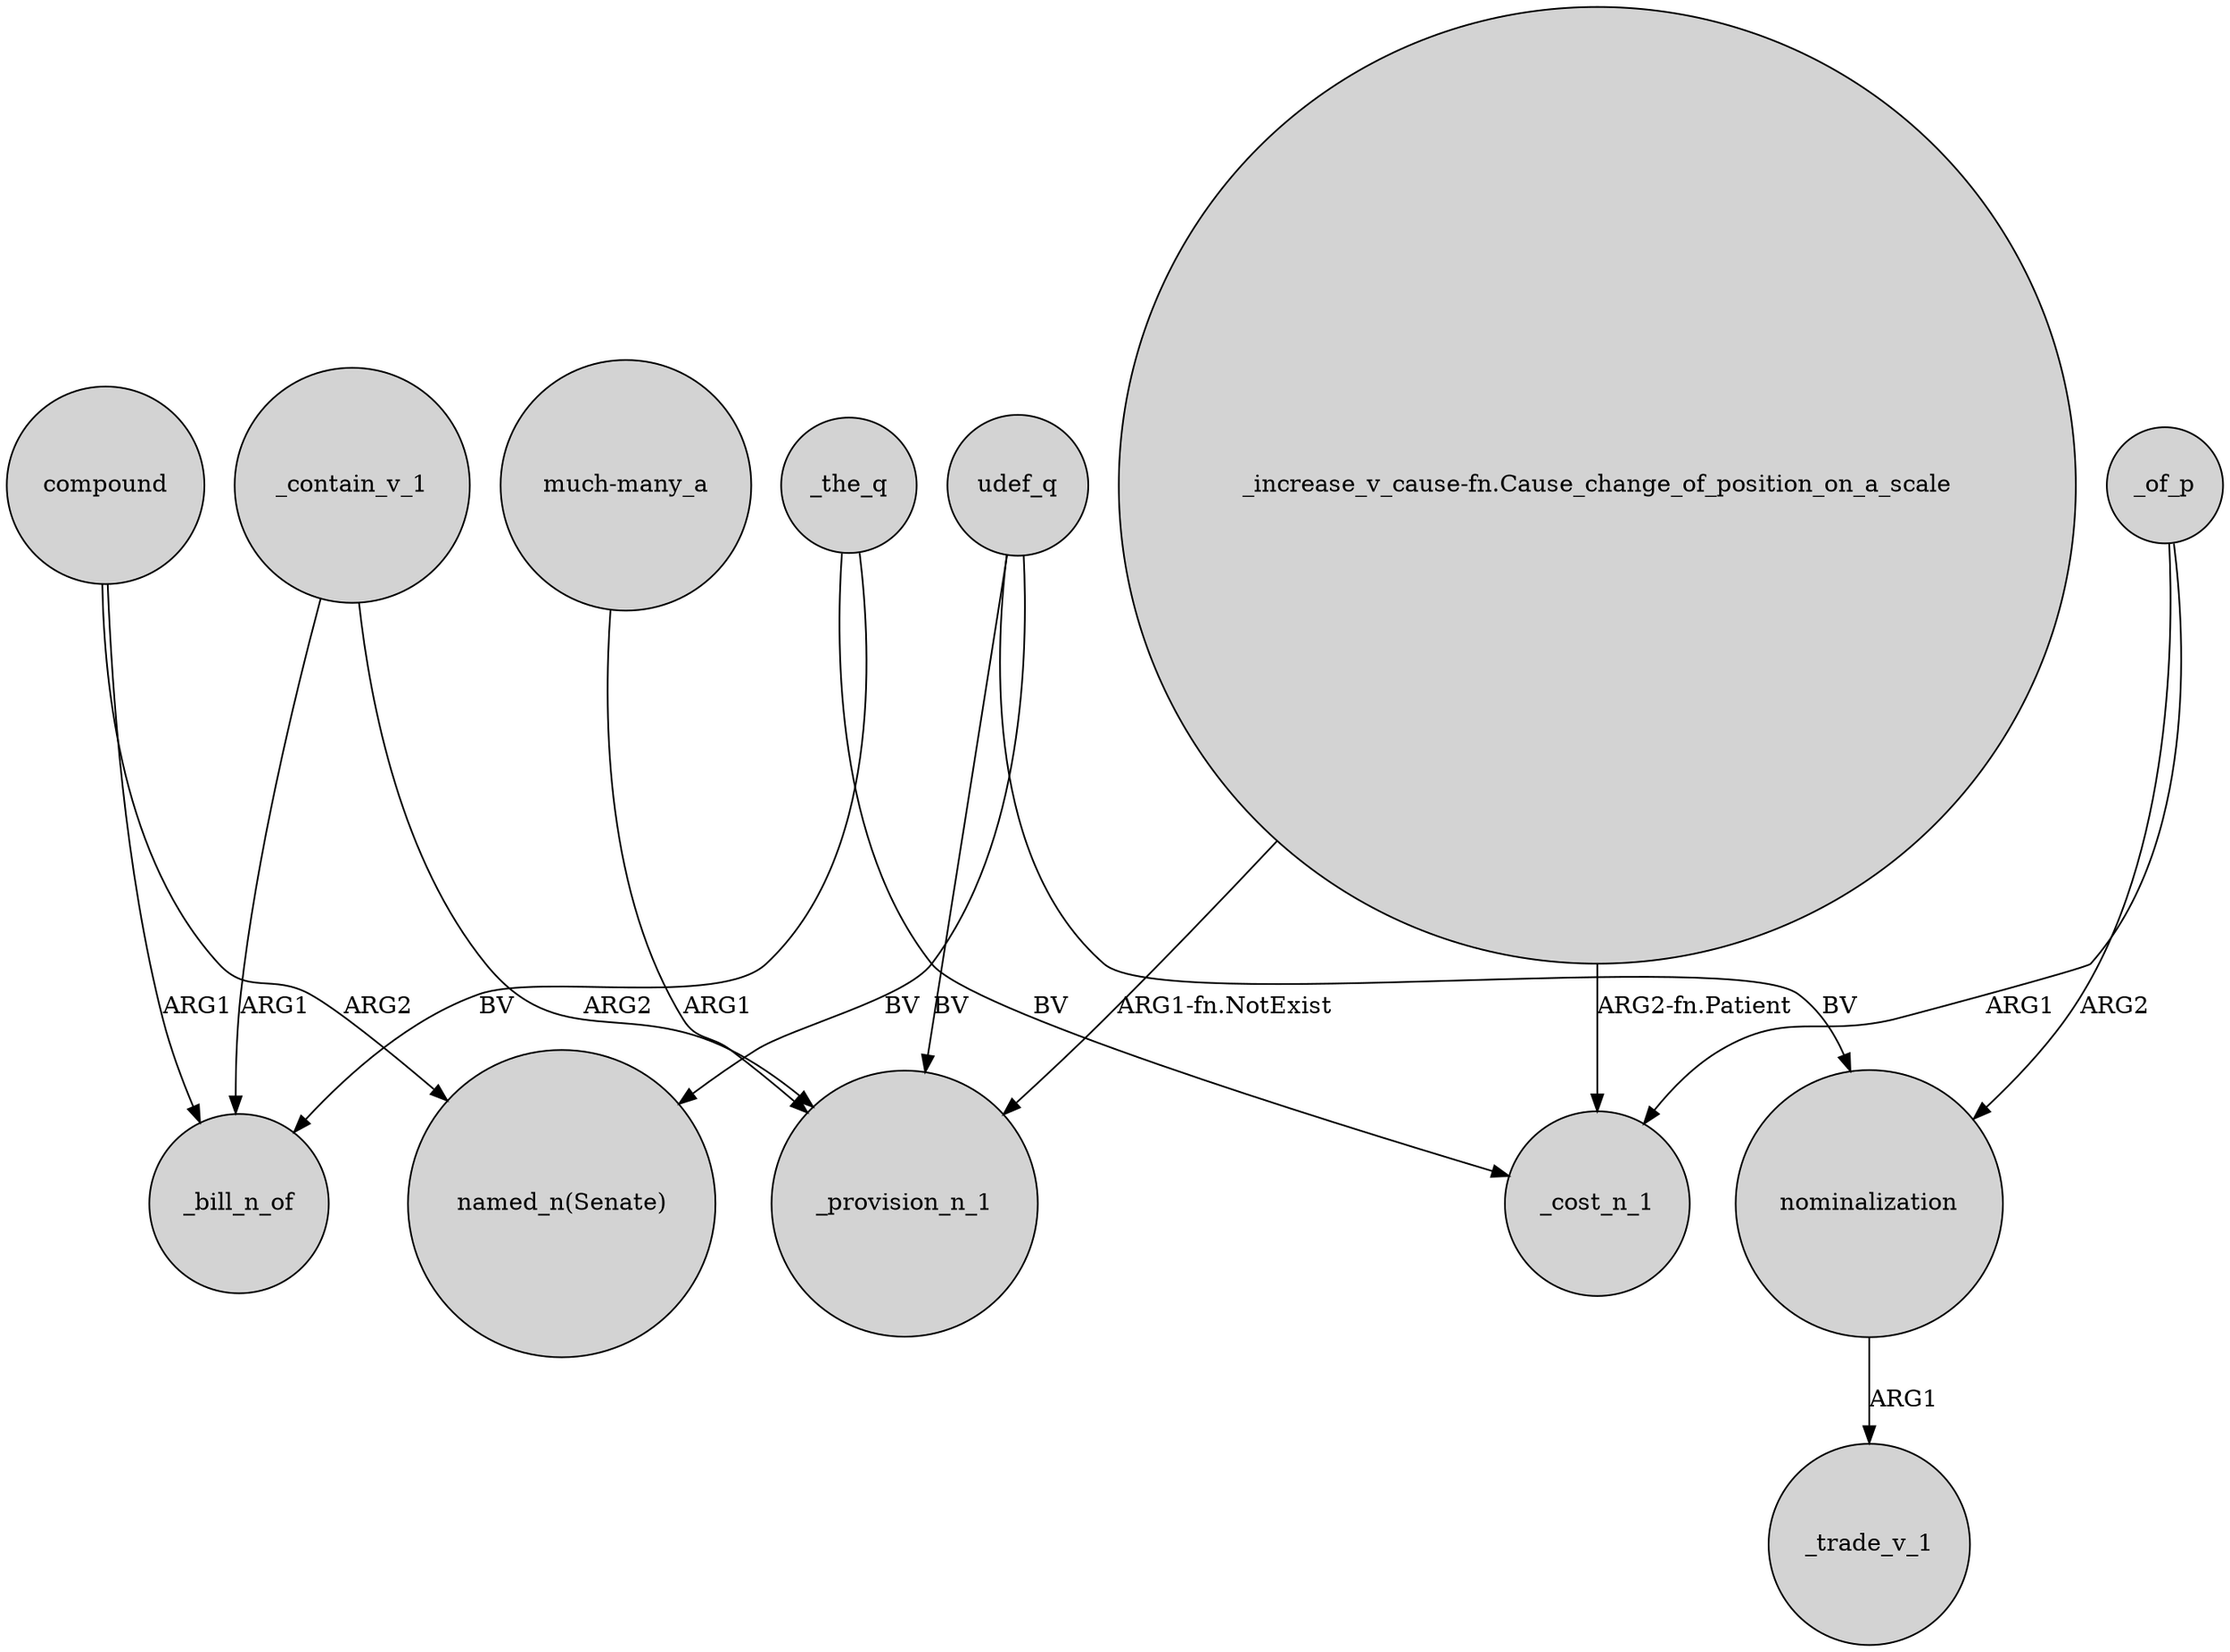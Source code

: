 digraph {
	node [shape=circle style=filled]
	_the_q -> _bill_n_of [label=BV]
	"_increase_v_cause-fn.Cause_change_of_position_on_a_scale" -> _provision_n_1 [label="ARG1-fn.NotExist"]
	"_increase_v_cause-fn.Cause_change_of_position_on_a_scale" -> _cost_n_1 [label="ARG2-fn.Patient"]
	compound -> _bill_n_of [label=ARG1]
	_of_p -> nominalization [label=ARG2]
	udef_q -> _provision_n_1 [label=BV]
	udef_q -> nominalization [label=BV]
	compound -> "named_n(Senate)" [label=ARG2]
	nominalization -> _trade_v_1 [label=ARG1]
	_contain_v_1 -> _provision_n_1 [label=ARG2]
	_the_q -> _cost_n_1 [label=BV]
	"much-many_a" -> _provision_n_1 [label=ARG1]
	_of_p -> _cost_n_1 [label=ARG1]
	udef_q -> "named_n(Senate)" [label=BV]
	_contain_v_1 -> _bill_n_of [label=ARG1]
}
